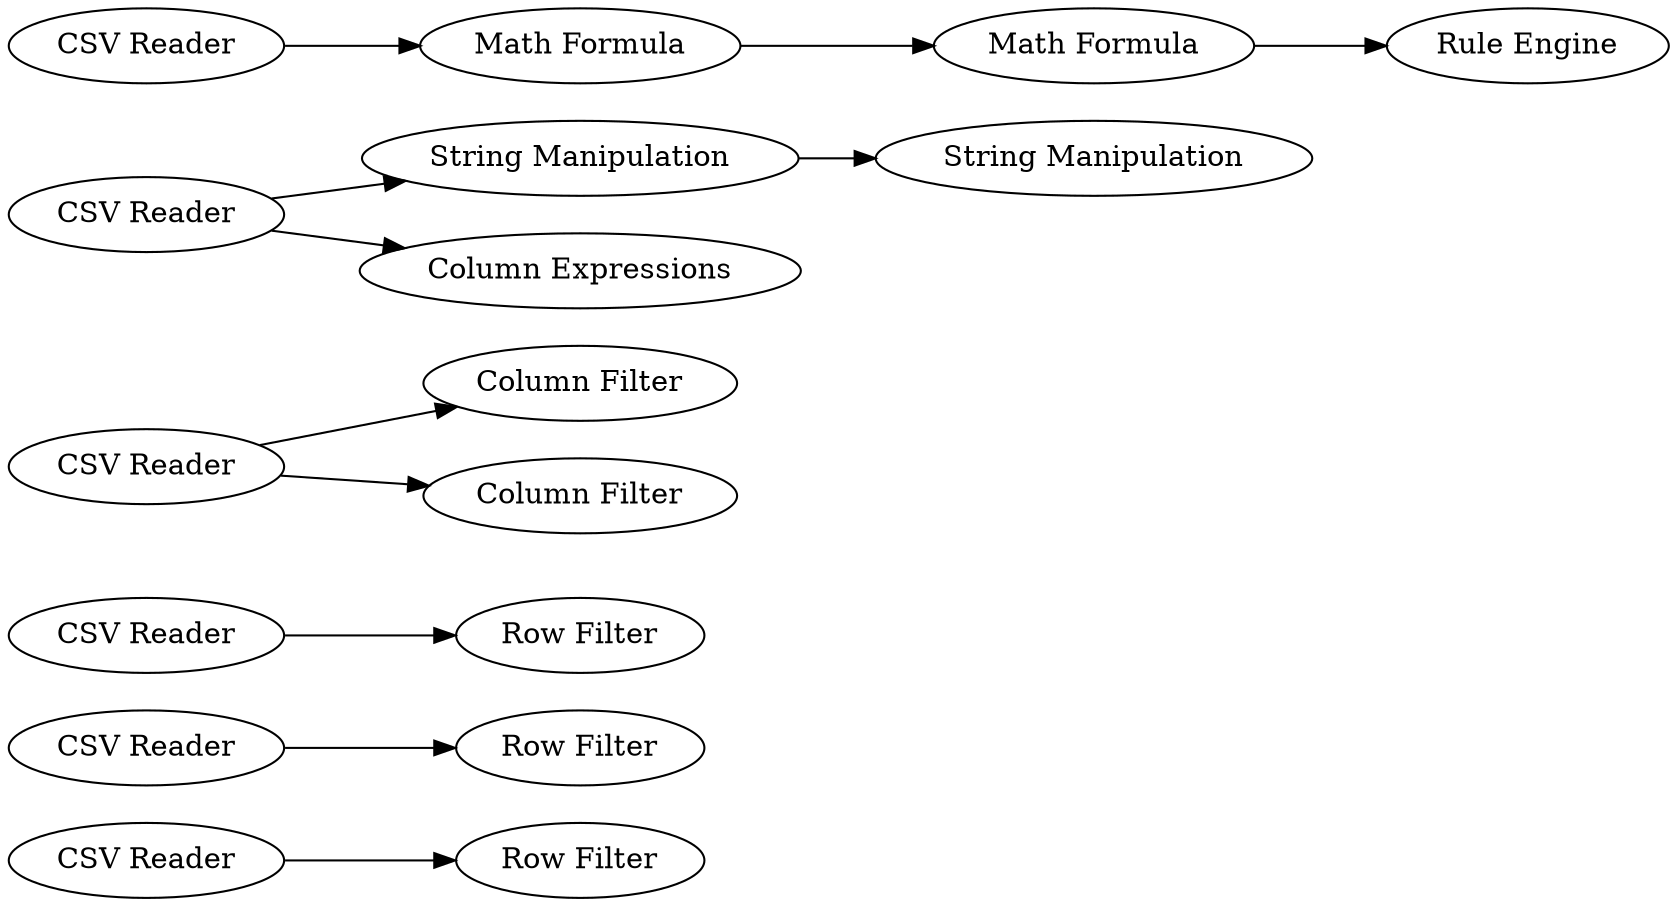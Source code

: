 digraph {
	1 [label="CSV Reader"]
	2 [label="CSV Reader"]
	3 [label="CSV Reader"]
	4 [label="Row Filter"]
	5 [label="Row Filter"]
	6 [label="Row Filter"]
	10 [label="Column Filter"]
	11 [label="Column Filter"]
	12 [label="CSV Reader"]
	14 [label="String Manipulation"]
	15 [label="String Manipulation"]
	16 [label="Column Expressions"]
	17 [label="CSV Reader"]
	18 [label="CSV Reader"]
	19 [label="Math Formula"]
	20 [label="Math Formula"]
	21 [label="Rule Engine"]
	1 -> 4
	2 -> 5
	3 -> 6
	12 -> 10
	12 -> 11
	14 -> 15
	17 -> 14
	17 -> 16
	18 -> 19
	19 -> 20
	20 -> 21
	rankdir=LR
}
